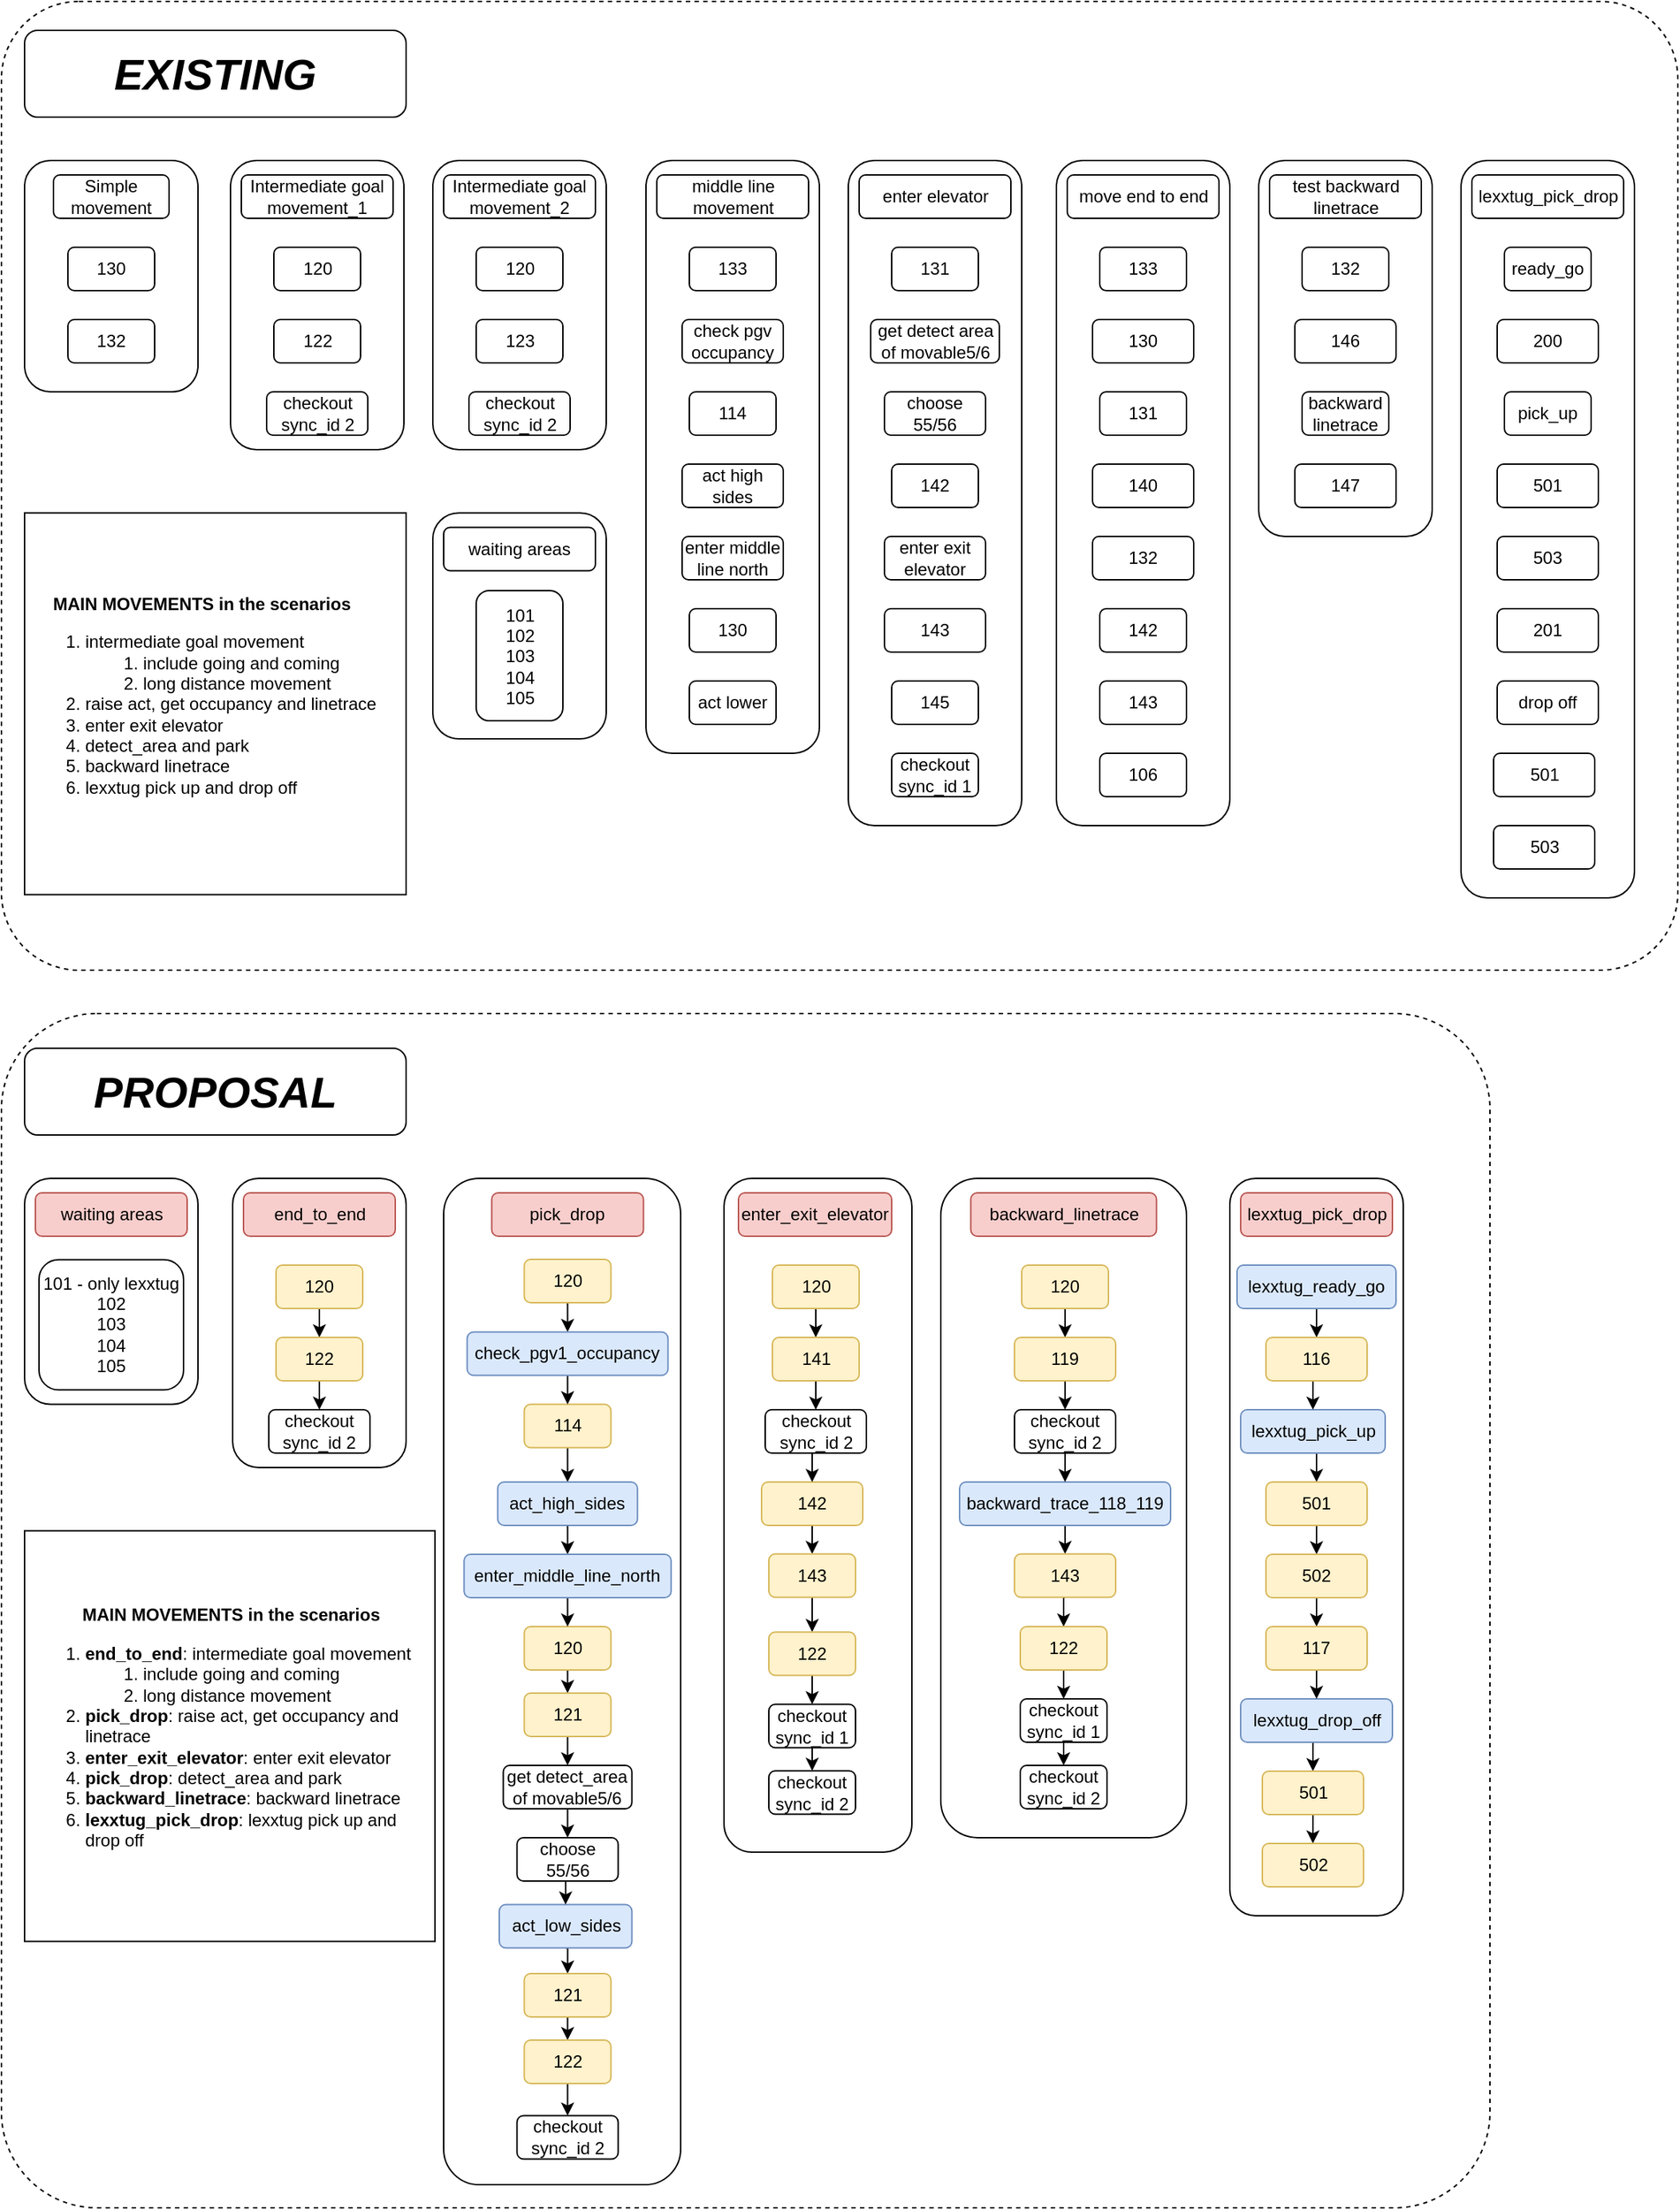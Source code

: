 <mxfile version="24.4.3" type="github">
  <diagram name="Page-1" id="5bSXYN2U-99hKogTW9Im">
    <mxGraphModel dx="1434" dy="1886" grid="1" gridSize="10" guides="1" tooltips="1" connect="1" arrows="1" fold="1" page="1" pageScale="1" pageWidth="850" pageHeight="1100" math="0" shadow="0">
      <root>
        <mxCell id="0" />
        <mxCell id="1" parent="0" />
        <mxCell id="Y1CMa8lW1xbxOv6bXZh0-143" value="" style="rounded=1;whiteSpace=wrap;html=1;arcSize=8;fillColor=none;dashed=1;" parent="1" vertex="1">
          <mxGeometry x="10" y="630" width="1030" height="826" as="geometry" />
        </mxCell>
        <mxCell id="Y1CMa8lW1xbxOv6bXZh0-142" value="" style="rounded=1;whiteSpace=wrap;html=1;arcSize=8;fillColor=none;dashed=1;" parent="1" vertex="1">
          <mxGeometry x="10" y="-70" width="1160" height="670" as="geometry" />
        </mxCell>
        <mxCell id="Y1CMa8lW1xbxOv6bXZh0-1" value="" style="rounded=1;whiteSpace=wrap;html=1;" parent="1" vertex="1">
          <mxGeometry x="26" y="40" width="120" height="160" as="geometry" />
        </mxCell>
        <mxCell id="Y1CMa8lW1xbxOv6bXZh0-2" value="130" style="rounded=1;whiteSpace=wrap;html=1;" parent="1" vertex="1">
          <mxGeometry x="56" y="100" width="60" height="30" as="geometry" />
        </mxCell>
        <mxCell id="Y1CMa8lW1xbxOv6bXZh0-3" value="Simple movement" style="rounded=1;whiteSpace=wrap;html=1;" parent="1" vertex="1">
          <mxGeometry x="46" y="50" width="80" height="30" as="geometry" />
        </mxCell>
        <mxCell id="Y1CMa8lW1xbxOv6bXZh0-4" value="132" style="rounded=1;whiteSpace=wrap;html=1;" parent="1" vertex="1">
          <mxGeometry x="56" y="150" width="60" height="30" as="geometry" />
        </mxCell>
        <mxCell id="Y1CMa8lW1xbxOv6bXZh0-5" value="" style="rounded=1;whiteSpace=wrap;html=1;" parent="1" vertex="1">
          <mxGeometry x="168.5" y="40" width="120" height="200" as="geometry" />
        </mxCell>
        <mxCell id="Y1CMa8lW1xbxOv6bXZh0-6" value="120" style="rounded=1;whiteSpace=wrap;html=1;" parent="1" vertex="1">
          <mxGeometry x="198.5" y="100" width="60" height="30" as="geometry" />
        </mxCell>
        <mxCell id="Y1CMa8lW1xbxOv6bXZh0-7" value="Intermediate goal movement_1" style="rounded=1;whiteSpace=wrap;html=1;" parent="1" vertex="1">
          <mxGeometry x="176" y="50" width="105" height="30" as="geometry" />
        </mxCell>
        <mxCell id="Y1CMa8lW1xbxOv6bXZh0-8" value="122" style="rounded=1;whiteSpace=wrap;html=1;" parent="1" vertex="1">
          <mxGeometry x="198.5" y="150" width="60" height="30" as="geometry" />
        </mxCell>
        <mxCell id="Y1CMa8lW1xbxOv6bXZh0-9" value="checkout sync_id 2" style="rounded=1;whiteSpace=wrap;html=1;" parent="1" vertex="1">
          <mxGeometry x="193.5" y="200" width="70" height="30" as="geometry" />
        </mxCell>
        <mxCell id="Y1CMa8lW1xbxOv6bXZh0-19" value="" style="rounded=1;whiteSpace=wrap;html=1;" parent="1" vertex="1">
          <mxGeometry x="308.5" y="40" width="120" height="200" as="geometry" />
        </mxCell>
        <mxCell id="Y1CMa8lW1xbxOv6bXZh0-20" value="120" style="rounded=1;whiteSpace=wrap;html=1;" parent="1" vertex="1">
          <mxGeometry x="338.5" y="100" width="60" height="30" as="geometry" />
        </mxCell>
        <mxCell id="Y1CMa8lW1xbxOv6bXZh0-21" value="Intermediate goal movement_2" style="rounded=1;whiteSpace=wrap;html=1;" parent="1" vertex="1">
          <mxGeometry x="316" y="50" width="105" height="30" as="geometry" />
        </mxCell>
        <mxCell id="Y1CMa8lW1xbxOv6bXZh0-22" value="123" style="rounded=1;whiteSpace=wrap;html=1;" parent="1" vertex="1">
          <mxGeometry x="338.5" y="150" width="60" height="30" as="geometry" />
        </mxCell>
        <mxCell id="Y1CMa8lW1xbxOv6bXZh0-23" value="checkout sync_id 2" style="rounded=1;whiteSpace=wrap;html=1;" parent="1" vertex="1">
          <mxGeometry x="333.5" y="200" width="70" height="30" as="geometry" />
        </mxCell>
        <mxCell id="Y1CMa8lW1xbxOv6bXZh0-24" value="" style="rounded=1;whiteSpace=wrap;html=1;" parent="1" vertex="1">
          <mxGeometry x="456" y="40" width="120" height="410" as="geometry" />
        </mxCell>
        <mxCell id="Y1CMa8lW1xbxOv6bXZh0-25" value="133" style="rounded=1;whiteSpace=wrap;html=1;" parent="1" vertex="1">
          <mxGeometry x="486" y="100" width="60" height="30" as="geometry" />
        </mxCell>
        <mxCell id="Y1CMa8lW1xbxOv6bXZh0-26" value="middle line movement" style="rounded=1;whiteSpace=wrap;html=1;" parent="1" vertex="1">
          <mxGeometry x="463.5" y="50" width="105" height="30" as="geometry" />
        </mxCell>
        <mxCell id="Y1CMa8lW1xbxOv6bXZh0-27" value="114" style="rounded=1;whiteSpace=wrap;html=1;" parent="1" vertex="1">
          <mxGeometry x="486" y="200" width="60" height="30" as="geometry" />
        </mxCell>
        <mxCell id="Y1CMa8lW1xbxOv6bXZh0-28" value="check pgv occupancy" style="rounded=1;whiteSpace=wrap;html=1;" parent="1" vertex="1">
          <mxGeometry x="481" y="150" width="70" height="30" as="geometry" />
        </mxCell>
        <mxCell id="Y1CMa8lW1xbxOv6bXZh0-29" value="act high sides" style="rounded=1;whiteSpace=wrap;html=1;" parent="1" vertex="1">
          <mxGeometry x="481" y="250" width="70" height="30" as="geometry" />
        </mxCell>
        <mxCell id="Y1CMa8lW1xbxOv6bXZh0-30" value="130" style="rounded=1;whiteSpace=wrap;html=1;" parent="1" vertex="1">
          <mxGeometry x="486" y="350" width="60" height="30" as="geometry" />
        </mxCell>
        <mxCell id="Y1CMa8lW1xbxOv6bXZh0-31" value="enter middle line north" style="rounded=1;whiteSpace=wrap;html=1;" parent="1" vertex="1">
          <mxGeometry x="481" y="300" width="70" height="30" as="geometry" />
        </mxCell>
        <mxCell id="Y1CMa8lW1xbxOv6bXZh0-32" value="act lower" style="rounded=1;whiteSpace=wrap;html=1;" parent="1" vertex="1">
          <mxGeometry x="486" y="400" width="60" height="30" as="geometry" />
        </mxCell>
        <mxCell id="Y1CMa8lW1xbxOv6bXZh0-33" value="" style="rounded=1;whiteSpace=wrap;html=1;" parent="1" vertex="1">
          <mxGeometry x="596" y="40" width="120" height="460" as="geometry" />
        </mxCell>
        <mxCell id="Y1CMa8lW1xbxOv6bXZh0-34" value="131" style="rounded=1;whiteSpace=wrap;html=1;" parent="1" vertex="1">
          <mxGeometry x="626" y="100" width="60" height="30" as="geometry" />
        </mxCell>
        <mxCell id="Y1CMa8lW1xbxOv6bXZh0-35" value="enter elevator" style="rounded=1;whiteSpace=wrap;html=1;" parent="1" vertex="1">
          <mxGeometry x="603.5" y="50" width="105" height="30" as="geometry" />
        </mxCell>
        <mxCell id="Y1CMa8lW1xbxOv6bXZh0-36" value="142" style="rounded=1;whiteSpace=wrap;html=1;" parent="1" vertex="1">
          <mxGeometry x="626" y="250" width="60" height="30" as="geometry" />
        </mxCell>
        <mxCell id="Y1CMa8lW1xbxOv6bXZh0-38" value="enter exit elevator" style="rounded=1;whiteSpace=wrap;html=1;" parent="1" vertex="1">
          <mxGeometry x="621" y="300" width="70" height="30" as="geometry" />
        </mxCell>
        <mxCell id="Y1CMa8lW1xbxOv6bXZh0-39" value="145" style="rounded=1;whiteSpace=wrap;html=1;" parent="1" vertex="1">
          <mxGeometry x="626" y="400" width="60" height="30" as="geometry" />
        </mxCell>
        <mxCell id="Y1CMa8lW1xbxOv6bXZh0-40" value="143" style="rounded=1;whiteSpace=wrap;html=1;" parent="1" vertex="1">
          <mxGeometry x="621" y="350" width="70" height="30" as="geometry" />
        </mxCell>
        <mxCell id="Y1CMa8lW1xbxOv6bXZh0-41" value="checkout&lt;div&gt;sync_id 1&lt;/div&gt;" style="rounded=1;whiteSpace=wrap;html=1;" parent="1" vertex="1">
          <mxGeometry x="626" y="450" width="60" height="30" as="geometry" />
        </mxCell>
        <mxCell id="Y1CMa8lW1xbxOv6bXZh0-47" value="" style="rounded=1;whiteSpace=wrap;html=1;" parent="1" vertex="1">
          <mxGeometry x="740" y="40" width="120" height="460" as="geometry" />
        </mxCell>
        <mxCell id="Y1CMa8lW1xbxOv6bXZh0-48" value="133" style="rounded=1;whiteSpace=wrap;html=1;" parent="1" vertex="1">
          <mxGeometry x="770" y="100" width="60" height="30" as="geometry" />
        </mxCell>
        <mxCell id="Y1CMa8lW1xbxOv6bXZh0-49" value="move end to end" style="rounded=1;whiteSpace=wrap;html=1;" parent="1" vertex="1">
          <mxGeometry x="747.5" y="50" width="105" height="30" as="geometry" />
        </mxCell>
        <mxCell id="Y1CMa8lW1xbxOv6bXZh0-50" value="131" style="rounded=1;whiteSpace=wrap;html=1;" parent="1" vertex="1">
          <mxGeometry x="770" y="200" width="60" height="30" as="geometry" />
        </mxCell>
        <mxCell id="Y1CMa8lW1xbxOv6bXZh0-51" value="130" style="rounded=1;whiteSpace=wrap;html=1;" parent="1" vertex="1">
          <mxGeometry x="765" y="150" width="70" height="30" as="geometry" />
        </mxCell>
        <mxCell id="Y1CMa8lW1xbxOv6bXZh0-52" value="140" style="rounded=1;whiteSpace=wrap;html=1;" parent="1" vertex="1">
          <mxGeometry x="765" y="250" width="70" height="30" as="geometry" />
        </mxCell>
        <mxCell id="Y1CMa8lW1xbxOv6bXZh0-53" value="142" style="rounded=1;whiteSpace=wrap;html=1;" parent="1" vertex="1">
          <mxGeometry x="770" y="350" width="60" height="30" as="geometry" />
        </mxCell>
        <mxCell id="Y1CMa8lW1xbxOv6bXZh0-54" value="132" style="rounded=1;whiteSpace=wrap;html=1;" parent="1" vertex="1">
          <mxGeometry x="765" y="300" width="70" height="30" as="geometry" />
        </mxCell>
        <mxCell id="Y1CMa8lW1xbxOv6bXZh0-55" value="143" style="rounded=1;whiteSpace=wrap;html=1;" parent="1" vertex="1">
          <mxGeometry x="770" y="400" width="60" height="30" as="geometry" />
        </mxCell>
        <mxCell id="Y1CMa8lW1xbxOv6bXZh0-56" value="106" style="rounded=1;whiteSpace=wrap;html=1;" parent="1" vertex="1">
          <mxGeometry x="770" y="450" width="60" height="30" as="geometry" />
        </mxCell>
        <mxCell id="Y1CMa8lW1xbxOv6bXZh0-57" value="" style="rounded=1;whiteSpace=wrap;html=1;" parent="1" vertex="1">
          <mxGeometry x="880" y="40" width="120" height="260" as="geometry" />
        </mxCell>
        <mxCell id="Y1CMa8lW1xbxOv6bXZh0-58" value="132" style="rounded=1;whiteSpace=wrap;html=1;" parent="1" vertex="1">
          <mxGeometry x="910" y="100" width="60" height="30" as="geometry" />
        </mxCell>
        <mxCell id="Y1CMa8lW1xbxOv6bXZh0-59" value="test backward linetrace" style="rounded=1;whiteSpace=wrap;html=1;" parent="1" vertex="1">
          <mxGeometry x="887.5" y="50" width="105" height="30" as="geometry" />
        </mxCell>
        <mxCell id="Y1CMa8lW1xbxOv6bXZh0-60" value="backward linetrace" style="rounded=1;whiteSpace=wrap;html=1;" parent="1" vertex="1">
          <mxGeometry x="910" y="200" width="60" height="30" as="geometry" />
        </mxCell>
        <mxCell id="Y1CMa8lW1xbxOv6bXZh0-61" value="146" style="rounded=1;whiteSpace=wrap;html=1;" parent="1" vertex="1">
          <mxGeometry x="905" y="150" width="70" height="30" as="geometry" />
        </mxCell>
        <mxCell id="Y1CMa8lW1xbxOv6bXZh0-62" value="147" style="rounded=1;whiteSpace=wrap;html=1;" parent="1" vertex="1">
          <mxGeometry x="905" y="250" width="70" height="30" as="geometry" />
        </mxCell>
        <mxCell id="Y1CMa8lW1xbxOv6bXZh0-67" value="" style="rounded=1;whiteSpace=wrap;html=1;" parent="1" vertex="1">
          <mxGeometry x="1020" y="40" width="120" height="510" as="geometry" />
        </mxCell>
        <mxCell id="Y1CMa8lW1xbxOv6bXZh0-68" value="ready_go" style="rounded=1;whiteSpace=wrap;html=1;" parent="1" vertex="1">
          <mxGeometry x="1050" y="100" width="60" height="30" as="geometry" />
        </mxCell>
        <mxCell id="Y1CMa8lW1xbxOv6bXZh0-69" value="lexxtug_pick_drop" style="rounded=1;whiteSpace=wrap;html=1;" parent="1" vertex="1">
          <mxGeometry x="1027.5" y="50" width="105" height="30" as="geometry" />
        </mxCell>
        <mxCell id="Y1CMa8lW1xbxOv6bXZh0-70" value="pick_up" style="rounded=1;whiteSpace=wrap;html=1;" parent="1" vertex="1">
          <mxGeometry x="1050" y="200" width="60" height="30" as="geometry" />
        </mxCell>
        <mxCell id="Y1CMa8lW1xbxOv6bXZh0-71" value="200" style="rounded=1;whiteSpace=wrap;html=1;" parent="1" vertex="1">
          <mxGeometry x="1045" y="150" width="70" height="30" as="geometry" />
        </mxCell>
        <mxCell id="Y1CMa8lW1xbxOv6bXZh0-72" value="501" style="rounded=1;whiteSpace=wrap;html=1;" parent="1" vertex="1">
          <mxGeometry x="1045" y="250" width="70" height="30" as="geometry" />
        </mxCell>
        <mxCell id="Y1CMa8lW1xbxOv6bXZh0-73" value="503" style="rounded=1;whiteSpace=wrap;html=1;" parent="1" vertex="1">
          <mxGeometry x="1045" y="300" width="70" height="30" as="geometry" />
        </mxCell>
        <mxCell id="Y1CMa8lW1xbxOv6bXZh0-74" value="drop off" style="rounded=1;whiteSpace=wrap;html=1;" parent="1" vertex="1">
          <mxGeometry x="1045" y="400" width="70" height="30" as="geometry" />
        </mxCell>
        <mxCell id="Y1CMa8lW1xbxOv6bXZh0-75" value="501" style="rounded=1;whiteSpace=wrap;html=1;" parent="1" vertex="1">
          <mxGeometry x="1042.5" y="450" width="70" height="30" as="geometry" />
        </mxCell>
        <mxCell id="Y1CMa8lW1xbxOv6bXZh0-76" value="201" style="rounded=1;whiteSpace=wrap;html=1;" parent="1" vertex="1">
          <mxGeometry x="1045" y="350" width="70" height="30" as="geometry" />
        </mxCell>
        <mxCell id="Y1CMa8lW1xbxOv6bXZh0-77" value="503" style="rounded=1;whiteSpace=wrap;html=1;" parent="1" vertex="1">
          <mxGeometry x="1042.5" y="500" width="70" height="30" as="geometry" />
        </mxCell>
        <mxCell id="Y1CMa8lW1xbxOv6bXZh0-78" value="&lt;div style=&quot;text-align: center;&quot;&gt;&lt;b&gt;MAIN MOVEMENTS in the scenarios&lt;/b&gt;&lt;/div&gt;&lt;ol&gt;&lt;li&gt;intermediate goal movement&lt;/li&gt;&lt;ol&gt;&lt;li&gt;include going and coming&lt;/li&gt;&lt;li&gt;long distance movement&lt;/li&gt;&lt;/ol&gt;&lt;li&gt;raise act, get occupancy and linetrace&lt;/li&gt;&lt;li&gt;enter exit elevator&lt;/li&gt;&lt;li&gt;detect_area and park&lt;/li&gt;&lt;li&gt;backward linetrace&lt;/li&gt;&lt;li&gt;lexxtug pick up and drop off&lt;/li&gt;&lt;/ol&gt;" style="whiteSpace=wrap;html=1;aspect=fixed;align=left;" parent="1" vertex="1">
          <mxGeometry x="26" y="283.75" width="264" height="264" as="geometry" />
        </mxCell>
        <mxCell id="Y1CMa8lW1xbxOv6bXZh0-83" value="" style="rounded=1;whiteSpace=wrap;html=1;" parent="1" vertex="1">
          <mxGeometry x="170" y="744" width="120" height="200" as="geometry" />
        </mxCell>
        <mxCell id="CmdeKac-b-EZAwpPMAO4-1" style="edgeStyle=orthogonalEdgeStyle;rounded=0;orthogonalLoop=1;jettySize=auto;html=1;exitX=0.5;exitY=1;exitDx=0;exitDy=0;entryX=0.5;entryY=0;entryDx=0;entryDy=0;" edge="1" parent="1" source="Y1CMa8lW1xbxOv6bXZh0-84" target="Y1CMa8lW1xbxOv6bXZh0-86">
          <mxGeometry relative="1" as="geometry" />
        </mxCell>
        <mxCell id="Y1CMa8lW1xbxOv6bXZh0-84" value="120" style="rounded=1;whiteSpace=wrap;html=1;fillColor=#fff2cc;strokeColor=#d6b656;" parent="1" vertex="1">
          <mxGeometry x="200" y="804" width="60" height="30" as="geometry" />
        </mxCell>
        <mxCell id="Y1CMa8lW1xbxOv6bXZh0-85" value="end_to_end" style="rounded=1;whiteSpace=wrap;html=1;fillColor=#f8cecc;strokeColor=#b85450;" parent="1" vertex="1">
          <mxGeometry x="177.5" y="754" width="105" height="30" as="geometry" />
        </mxCell>
        <mxCell id="CmdeKac-b-EZAwpPMAO4-2" style="edgeStyle=orthogonalEdgeStyle;rounded=0;orthogonalLoop=1;jettySize=auto;html=1;exitX=0.5;exitY=1;exitDx=0;exitDy=0;entryX=0.5;entryY=0;entryDx=0;entryDy=0;" edge="1" parent="1" source="Y1CMa8lW1xbxOv6bXZh0-86" target="Y1CMa8lW1xbxOv6bXZh0-87">
          <mxGeometry relative="1" as="geometry" />
        </mxCell>
        <mxCell id="Y1CMa8lW1xbxOv6bXZh0-86" value="122" style="rounded=1;whiteSpace=wrap;html=1;fillColor=#fff2cc;strokeColor=#d6b656;" parent="1" vertex="1">
          <mxGeometry x="200" y="854" width="60" height="30" as="geometry" />
        </mxCell>
        <mxCell id="Y1CMa8lW1xbxOv6bXZh0-87" value="checkout sync_id 2" style="rounded=1;whiteSpace=wrap;html=1;" parent="1" vertex="1">
          <mxGeometry x="195" y="904" width="70" height="30" as="geometry" />
        </mxCell>
        <mxCell id="Y1CMa8lW1xbxOv6bXZh0-93" value="" style="rounded=1;whiteSpace=wrap;html=1;" parent="1" vertex="1">
          <mxGeometry x="316" y="744" width="164" height="696" as="geometry" />
        </mxCell>
        <mxCell id="CmdeKac-b-EZAwpPMAO4-3" style="edgeStyle=orthogonalEdgeStyle;rounded=0;orthogonalLoop=1;jettySize=auto;html=1;exitX=0.5;exitY=1;exitDx=0;exitDy=0;entryX=0.5;entryY=0;entryDx=0;entryDy=0;" edge="1" parent="1" source="Y1CMa8lW1xbxOv6bXZh0-94" target="Y1CMa8lW1xbxOv6bXZh0-97">
          <mxGeometry relative="1" as="geometry" />
        </mxCell>
        <mxCell id="Y1CMa8lW1xbxOv6bXZh0-94" value="120" style="rounded=1;whiteSpace=wrap;html=1;fillColor=#fff2cc;strokeColor=#d6b656;" parent="1" vertex="1">
          <mxGeometry x="371.75" y="800" width="60" height="30" as="geometry" />
        </mxCell>
        <mxCell id="Y1CMa8lW1xbxOv6bXZh0-95" value="pick_drop" style="rounded=1;whiteSpace=wrap;html=1;fillColor=#f8cecc;strokeColor=#b85450;" parent="1" vertex="1">
          <mxGeometry x="349.26" y="754" width="105" height="30" as="geometry" />
        </mxCell>
        <mxCell id="CmdeKac-b-EZAwpPMAO4-5" style="edgeStyle=orthogonalEdgeStyle;rounded=0;orthogonalLoop=1;jettySize=auto;html=1;exitX=0.5;exitY=1;exitDx=0;exitDy=0;entryX=0.5;entryY=0;entryDx=0;entryDy=0;" edge="1" parent="1" source="Y1CMa8lW1xbxOv6bXZh0-96" target="Y1CMa8lW1xbxOv6bXZh0-98">
          <mxGeometry relative="1" as="geometry" />
        </mxCell>
        <mxCell id="Y1CMa8lW1xbxOv6bXZh0-96" value="114" style="rounded=1;whiteSpace=wrap;html=1;fillColor=#fff2cc;strokeColor=#d6b656;" parent="1" vertex="1">
          <mxGeometry x="371.75" y="900.25" width="60" height="30" as="geometry" />
        </mxCell>
        <mxCell id="CmdeKac-b-EZAwpPMAO4-4" style="edgeStyle=orthogonalEdgeStyle;rounded=0;orthogonalLoop=1;jettySize=auto;html=1;exitX=0.5;exitY=1;exitDx=0;exitDy=0;entryX=0.5;entryY=0;entryDx=0;entryDy=0;" edge="1" parent="1" source="Y1CMa8lW1xbxOv6bXZh0-97" target="Y1CMa8lW1xbxOv6bXZh0-96">
          <mxGeometry relative="1" as="geometry" />
        </mxCell>
        <mxCell id="Y1CMa8lW1xbxOv6bXZh0-97" value="check_pgv1_occupancy" style="rounded=1;whiteSpace=wrap;html=1;fillColor=#dae8fc;strokeColor=#6c8ebf;" parent="1" vertex="1">
          <mxGeometry x="332.25" y="850.25" width="139" height="30" as="geometry" />
        </mxCell>
        <mxCell id="CmdeKac-b-EZAwpPMAO4-6" style="edgeStyle=orthogonalEdgeStyle;rounded=0;orthogonalLoop=1;jettySize=auto;html=1;exitX=0.5;exitY=1;exitDx=0;exitDy=0;entryX=0.5;entryY=0;entryDx=0;entryDy=0;" edge="1" parent="1" source="Y1CMa8lW1xbxOv6bXZh0-98" target="Y1CMa8lW1xbxOv6bXZh0-100">
          <mxGeometry relative="1" as="geometry" />
        </mxCell>
        <mxCell id="Y1CMa8lW1xbxOv6bXZh0-98" value="act_high_sides" style="rounded=1;whiteSpace=wrap;html=1;fillColor=#dae8fc;strokeColor=#6c8ebf;" parent="1" vertex="1">
          <mxGeometry x="353.38" y="954" width="96.75" height="30" as="geometry" />
        </mxCell>
        <mxCell id="CmdeKac-b-EZAwpPMAO4-8" style="edgeStyle=orthogonalEdgeStyle;rounded=0;orthogonalLoop=1;jettySize=auto;html=1;exitX=0.5;exitY=1;exitDx=0;exitDy=0;entryX=0.5;entryY=0;entryDx=0;entryDy=0;" edge="1" parent="1" source="Y1CMa8lW1xbxOv6bXZh0-99" target="Y1CMa8lW1xbxOv6bXZh0-162">
          <mxGeometry relative="1" as="geometry" />
        </mxCell>
        <mxCell id="Y1CMa8lW1xbxOv6bXZh0-99" value="120" style="rounded=1;whiteSpace=wrap;html=1;fillColor=#fff2cc;strokeColor=#d6b656;" parent="1" vertex="1">
          <mxGeometry x="371.75" y="1054" width="60" height="30" as="geometry" />
        </mxCell>
        <mxCell id="CmdeKac-b-EZAwpPMAO4-7" style="edgeStyle=orthogonalEdgeStyle;rounded=0;orthogonalLoop=1;jettySize=auto;html=1;exitX=0.5;exitY=1;exitDx=0;exitDy=0;entryX=0.5;entryY=0;entryDx=0;entryDy=0;" edge="1" parent="1" source="Y1CMa8lW1xbxOv6bXZh0-100" target="Y1CMa8lW1xbxOv6bXZh0-99">
          <mxGeometry relative="1" as="geometry" />
        </mxCell>
        <mxCell id="Y1CMa8lW1xbxOv6bXZh0-100" value="enter_middle_line_north" style="rounded=1;whiteSpace=wrap;html=1;fillColor=#dae8fc;strokeColor=#6c8ebf;" parent="1" vertex="1">
          <mxGeometry x="330.13" y="1004" width="143.25" height="30" as="geometry" />
        </mxCell>
        <mxCell id="CmdeKac-b-EZAwpPMAO4-12" style="edgeStyle=orthogonalEdgeStyle;rounded=0;orthogonalLoop=1;jettySize=auto;html=1;exitX=0.5;exitY=1;exitDx=0;exitDy=0;entryX=0.5;entryY=0;entryDx=0;entryDy=0;" edge="1" parent="1" source="Y1CMa8lW1xbxOv6bXZh0-101" target="Y1CMa8lW1xbxOv6bXZh0-157">
          <mxGeometry relative="1" as="geometry" />
        </mxCell>
        <mxCell id="Y1CMa8lW1xbxOv6bXZh0-101" value="act_low_sides" style="rounded=1;whiteSpace=wrap;html=1;fillColor=#dae8fc;strokeColor=#6c8ebf;" parent="1" vertex="1">
          <mxGeometry x="354.5" y="1246.25" width="91.75" height="30" as="geometry" />
        </mxCell>
        <mxCell id="Y1CMa8lW1xbxOv6bXZh0-102" value="" style="rounded=1;whiteSpace=wrap;html=1;" parent="1" vertex="1">
          <mxGeometry x="510" y="744" width="130" height="466" as="geometry" />
        </mxCell>
        <mxCell id="CmdeKac-b-EZAwpPMAO4-17" style="edgeStyle=orthogonalEdgeStyle;rounded=0;orthogonalLoop=1;jettySize=auto;html=1;exitX=0.5;exitY=1;exitDx=0;exitDy=0;entryX=0.5;entryY=0;entryDx=0;entryDy=0;" edge="1" parent="1" source="Y1CMa8lW1xbxOv6bXZh0-103" target="Y1CMa8lW1xbxOv6bXZh0-105">
          <mxGeometry relative="1" as="geometry" />
        </mxCell>
        <mxCell id="Y1CMa8lW1xbxOv6bXZh0-103" value="120" style="rounded=1;whiteSpace=wrap;html=1;fillColor=#fff2cc;strokeColor=#d6b656;" parent="1" vertex="1">
          <mxGeometry x="543.5" y="804" width="60" height="30" as="geometry" />
        </mxCell>
        <mxCell id="Y1CMa8lW1xbxOv6bXZh0-104" value="enter_exit_elevator" style="rounded=1;whiteSpace=wrap;html=1;fillColor=#f8cecc;strokeColor=#b85450;" parent="1" vertex="1">
          <mxGeometry x="520" y="754" width="106" height="30" as="geometry" />
        </mxCell>
        <mxCell id="CmdeKac-b-EZAwpPMAO4-18" style="edgeStyle=orthogonalEdgeStyle;rounded=0;orthogonalLoop=1;jettySize=auto;html=1;exitX=0.5;exitY=1;exitDx=0;exitDy=0;entryX=0.5;entryY=0;entryDx=0;entryDy=0;" edge="1" parent="1" source="Y1CMa8lW1xbxOv6bXZh0-105" target="Y1CMa8lW1xbxOv6bXZh0-165">
          <mxGeometry relative="1" as="geometry" />
        </mxCell>
        <mxCell id="Y1CMa8lW1xbxOv6bXZh0-105" value="141" style="rounded=1;whiteSpace=wrap;html=1;fillColor=#fff2cc;strokeColor=#d6b656;" parent="1" vertex="1">
          <mxGeometry x="543.5" y="854" width="60" height="30" as="geometry" />
        </mxCell>
        <mxCell id="CmdeKac-b-EZAwpPMAO4-20" style="edgeStyle=orthogonalEdgeStyle;rounded=0;orthogonalLoop=1;jettySize=auto;html=1;exitX=0.5;exitY=1;exitDx=0;exitDy=0;entryX=0.5;entryY=0;entryDx=0;entryDy=0;" edge="1" parent="1" source="Y1CMa8lW1xbxOv6bXZh0-107" target="Y1CMa8lW1xbxOv6bXZh0-108">
          <mxGeometry relative="1" as="geometry" />
        </mxCell>
        <mxCell id="Y1CMa8lW1xbxOv6bXZh0-107" value="142" style="rounded=1;whiteSpace=wrap;html=1;fillColor=#fff2cc;strokeColor=#d6b656;" parent="1" vertex="1">
          <mxGeometry x="536" y="954" width="70" height="30" as="geometry" />
        </mxCell>
        <mxCell id="CmdeKac-b-EZAwpPMAO4-21" style="edgeStyle=orthogonalEdgeStyle;rounded=0;orthogonalLoop=1;jettySize=auto;html=1;exitX=0.5;exitY=1;exitDx=0;exitDy=0;entryX=0.5;entryY=0;entryDx=0;entryDy=0;" edge="1" parent="1" source="Y1CMa8lW1xbxOv6bXZh0-108" target="Y1CMa8lW1xbxOv6bXZh0-163">
          <mxGeometry relative="1" as="geometry" />
        </mxCell>
        <mxCell id="Y1CMa8lW1xbxOv6bXZh0-108" value="143" style="rounded=1;whiteSpace=wrap;html=1;fillColor=#fff2cc;strokeColor=#d6b656;" parent="1" vertex="1">
          <mxGeometry x="541" y="1003.75" width="60" height="30" as="geometry" />
        </mxCell>
        <mxCell id="CmdeKac-b-EZAwpPMAO4-11" style="edgeStyle=orthogonalEdgeStyle;rounded=0;orthogonalLoop=1;jettySize=auto;html=1;exitX=0.5;exitY=1;exitDx=0;exitDy=0;entryX=0.5;entryY=0;entryDx=0;entryDy=0;" edge="1" parent="1" source="Y1CMa8lW1xbxOv6bXZh0-109" target="Y1CMa8lW1xbxOv6bXZh0-101">
          <mxGeometry relative="1" as="geometry" />
        </mxCell>
        <mxCell id="Y1CMa8lW1xbxOv6bXZh0-109" value="choose 55/56" style="rounded=1;whiteSpace=wrap;html=1;" parent="1" vertex="1">
          <mxGeometry x="366.75" y="1200" width="70" height="30" as="geometry" />
        </mxCell>
        <mxCell id="CmdeKac-b-EZAwpPMAO4-23" style="edgeStyle=orthogonalEdgeStyle;rounded=0;orthogonalLoop=1;jettySize=auto;html=1;exitX=0.5;exitY=1;exitDx=0;exitDy=0;entryX=0.5;entryY=0;entryDx=0;entryDy=0;" edge="1" parent="1" source="Y1CMa8lW1xbxOv6bXZh0-110" target="Y1CMa8lW1xbxOv6bXZh0-164">
          <mxGeometry relative="1" as="geometry" />
        </mxCell>
        <mxCell id="Y1CMa8lW1xbxOv6bXZh0-110" value="checkout&lt;div&gt;sync_id 1&lt;/div&gt;" style="rounded=1;whiteSpace=wrap;html=1;" parent="1" vertex="1">
          <mxGeometry x="541" y="1107.75" width="60" height="30" as="geometry" />
        </mxCell>
        <mxCell id="Y1CMa8lW1xbxOv6bXZh0-121" value="" style="rounded=1;whiteSpace=wrap;html=1;" parent="1" vertex="1">
          <mxGeometry x="660" y="744" width="170" height="456" as="geometry" />
        </mxCell>
        <mxCell id="CmdeKac-b-EZAwpPMAO4-24" style="edgeStyle=orthogonalEdgeStyle;rounded=0;orthogonalLoop=1;jettySize=auto;html=1;exitX=0.5;exitY=1;exitDx=0;exitDy=0;entryX=0.5;entryY=0;entryDx=0;entryDy=0;" edge="1" parent="1" source="Y1CMa8lW1xbxOv6bXZh0-122" target="Y1CMa8lW1xbxOv6bXZh0-125">
          <mxGeometry relative="1" as="geometry" />
        </mxCell>
        <mxCell id="Y1CMa8lW1xbxOv6bXZh0-122" value="120" style="rounded=1;whiteSpace=wrap;html=1;fillColor=#fff2cc;strokeColor=#d6b656;" parent="1" vertex="1">
          <mxGeometry x="716" y="804" width="60" height="30" as="geometry" />
        </mxCell>
        <mxCell id="Y1CMa8lW1xbxOv6bXZh0-123" value="backward_linetrace" style="rounded=1;whiteSpace=wrap;html=1;fillColor=#f8cecc;strokeColor=#b85450;" parent="1" vertex="1">
          <mxGeometry x="680.75" y="754" width="128.5" height="30" as="geometry" />
        </mxCell>
        <mxCell id="CmdeKac-b-EZAwpPMAO4-27" style="edgeStyle=orthogonalEdgeStyle;rounded=0;orthogonalLoop=1;jettySize=auto;html=1;exitX=0.5;exitY=1;exitDx=0;exitDy=0;entryX=0.5;entryY=0;entryDx=0;entryDy=0;" edge="1" parent="1" source="Y1CMa8lW1xbxOv6bXZh0-124" target="Y1CMa8lW1xbxOv6bXZh0-126">
          <mxGeometry relative="1" as="geometry" />
        </mxCell>
        <mxCell id="Y1CMa8lW1xbxOv6bXZh0-124" value="backward_trace_118_119" style="rounded=1;whiteSpace=wrap;html=1;fillColor=#dae8fc;strokeColor=#6c8ebf;" parent="1" vertex="1">
          <mxGeometry x="673" y="954" width="146" height="30" as="geometry" />
        </mxCell>
        <mxCell id="CmdeKac-b-EZAwpPMAO4-25" style="edgeStyle=orthogonalEdgeStyle;rounded=0;orthogonalLoop=1;jettySize=auto;html=1;exitX=0.5;exitY=1;exitDx=0;exitDy=0;entryX=0.5;entryY=0;entryDx=0;entryDy=0;" edge="1" parent="1" source="Y1CMa8lW1xbxOv6bXZh0-125" target="Y1CMa8lW1xbxOv6bXZh0-166">
          <mxGeometry relative="1" as="geometry" />
        </mxCell>
        <mxCell id="Y1CMa8lW1xbxOv6bXZh0-125" value="119" style="rounded=1;whiteSpace=wrap;html=1;fillColor=#fff2cc;strokeColor=#d6b656;" parent="1" vertex="1">
          <mxGeometry x="711" y="854" width="70" height="30" as="geometry" />
        </mxCell>
        <mxCell id="CmdeKac-b-EZAwpPMAO4-28" style="edgeStyle=orthogonalEdgeStyle;rounded=0;orthogonalLoop=1;jettySize=auto;html=1;exitX=0.5;exitY=1;exitDx=0;exitDy=0;entryX=0.5;entryY=0;entryDx=0;entryDy=0;" edge="1" parent="1" source="Y1CMa8lW1xbxOv6bXZh0-126" target="Y1CMa8lW1xbxOv6bXZh0-167">
          <mxGeometry relative="1" as="geometry" />
        </mxCell>
        <mxCell id="Y1CMa8lW1xbxOv6bXZh0-126" value="143" style="rounded=1;whiteSpace=wrap;html=1;fillColor=#fff2cc;strokeColor=#d6b656;" parent="1" vertex="1">
          <mxGeometry x="711" y="1003.75" width="70" height="30" as="geometry" />
        </mxCell>
        <mxCell id="Y1CMa8lW1xbxOv6bXZh0-127" value="" style="rounded=1;whiteSpace=wrap;html=1;" parent="1" vertex="1">
          <mxGeometry x="860" y="744" width="120" height="510" as="geometry" />
        </mxCell>
        <mxCell id="CmdeKac-b-EZAwpPMAO4-32" style="edgeStyle=orthogonalEdgeStyle;rounded=0;orthogonalLoop=1;jettySize=auto;html=1;exitX=0.5;exitY=1;exitDx=0;exitDy=0;entryX=0.5;entryY=0;entryDx=0;entryDy=0;" edge="1" parent="1" source="Y1CMa8lW1xbxOv6bXZh0-128" target="Y1CMa8lW1xbxOv6bXZh0-131">
          <mxGeometry relative="1" as="geometry" />
        </mxCell>
        <mxCell id="Y1CMa8lW1xbxOv6bXZh0-128" value="lexxtug_ready_go" style="rounded=1;whiteSpace=wrap;html=1;fillColor=#dae8fc;strokeColor=#6c8ebf;" parent="1" vertex="1">
          <mxGeometry x="865" y="804" width="110" height="30" as="geometry" />
        </mxCell>
        <mxCell id="Y1CMa8lW1xbxOv6bXZh0-129" value="lexxtug_pick_drop" style="rounded=1;whiteSpace=wrap;html=1;fillColor=#f8cecc;strokeColor=#b85450;" parent="1" vertex="1">
          <mxGeometry x="867.5" y="754" width="105" height="30" as="geometry" />
        </mxCell>
        <mxCell id="CmdeKac-b-EZAwpPMAO4-34" style="edgeStyle=orthogonalEdgeStyle;rounded=0;orthogonalLoop=1;jettySize=auto;html=1;exitX=0.5;exitY=1;exitDx=0;exitDy=0;entryX=0.5;entryY=0;entryDx=0;entryDy=0;" edge="1" parent="1" source="Y1CMa8lW1xbxOv6bXZh0-130" target="Y1CMa8lW1xbxOv6bXZh0-132">
          <mxGeometry relative="1" as="geometry" />
        </mxCell>
        <mxCell id="Y1CMa8lW1xbxOv6bXZh0-130" value="lexxtug_pick_up" style="rounded=1;whiteSpace=wrap;html=1;fillColor=#dae8fc;strokeColor=#6c8ebf;" parent="1" vertex="1">
          <mxGeometry x="867.5" y="904" width="100" height="30" as="geometry" />
        </mxCell>
        <mxCell id="CmdeKac-b-EZAwpPMAO4-33" style="edgeStyle=orthogonalEdgeStyle;rounded=0;orthogonalLoop=1;jettySize=auto;html=1;exitX=0.5;exitY=1;exitDx=0;exitDy=0;entryX=0.5;entryY=0;entryDx=0;entryDy=0;" edge="1" parent="1" source="Y1CMa8lW1xbxOv6bXZh0-131" target="Y1CMa8lW1xbxOv6bXZh0-130">
          <mxGeometry relative="1" as="geometry" />
        </mxCell>
        <mxCell id="Y1CMa8lW1xbxOv6bXZh0-131" value="116" style="rounded=1;whiteSpace=wrap;html=1;fillColor=#fff2cc;strokeColor=#d6b656;" parent="1" vertex="1">
          <mxGeometry x="885" y="854" width="70" height="30" as="geometry" />
        </mxCell>
        <mxCell id="CmdeKac-b-EZAwpPMAO4-35" style="edgeStyle=orthogonalEdgeStyle;rounded=0;orthogonalLoop=1;jettySize=auto;html=1;exitX=0.5;exitY=1;exitDx=0;exitDy=0;entryX=0.5;entryY=0;entryDx=0;entryDy=0;" edge="1" parent="1" source="Y1CMa8lW1xbxOv6bXZh0-132" target="Y1CMa8lW1xbxOv6bXZh0-133">
          <mxGeometry relative="1" as="geometry" />
        </mxCell>
        <mxCell id="Y1CMa8lW1xbxOv6bXZh0-132" value="501" style="rounded=1;whiteSpace=wrap;html=1;fillColor=#fff2cc;strokeColor=#d6b656;" parent="1" vertex="1">
          <mxGeometry x="885" y="954" width="70" height="30" as="geometry" />
        </mxCell>
        <mxCell id="CmdeKac-b-EZAwpPMAO4-36" style="edgeStyle=orthogonalEdgeStyle;rounded=0;orthogonalLoop=1;jettySize=auto;html=1;exitX=0.5;exitY=1;exitDx=0;exitDy=0;entryX=0.5;entryY=0;entryDx=0;entryDy=0;" edge="1" parent="1" source="Y1CMa8lW1xbxOv6bXZh0-133" target="Y1CMa8lW1xbxOv6bXZh0-136">
          <mxGeometry relative="1" as="geometry" />
        </mxCell>
        <mxCell id="Y1CMa8lW1xbxOv6bXZh0-133" value="502" style="rounded=1;whiteSpace=wrap;html=1;fillColor=#fff2cc;strokeColor=#d6b656;" parent="1" vertex="1">
          <mxGeometry x="885" y="1004" width="70" height="30" as="geometry" />
        </mxCell>
        <mxCell id="CmdeKac-b-EZAwpPMAO4-38" style="edgeStyle=orthogonalEdgeStyle;rounded=0;orthogonalLoop=1;jettySize=auto;html=1;exitX=0.5;exitY=1;exitDx=0;exitDy=0;entryX=0.5;entryY=0;entryDx=0;entryDy=0;" edge="1" parent="1" source="Y1CMa8lW1xbxOv6bXZh0-134" target="Y1CMa8lW1xbxOv6bXZh0-135">
          <mxGeometry relative="1" as="geometry" />
        </mxCell>
        <mxCell id="Y1CMa8lW1xbxOv6bXZh0-134" value="lexxtug_drop_off" style="rounded=1;whiteSpace=wrap;html=1;fillColor=#dae8fc;strokeColor=#6c8ebf;" parent="1" vertex="1">
          <mxGeometry x="867.5" y="1104" width="105" height="30" as="geometry" />
        </mxCell>
        <mxCell id="CmdeKac-b-EZAwpPMAO4-39" style="edgeStyle=orthogonalEdgeStyle;rounded=0;orthogonalLoop=1;jettySize=auto;html=1;exitX=0.5;exitY=1;exitDx=0;exitDy=0;entryX=0.5;entryY=0;entryDx=0;entryDy=0;" edge="1" parent="1" source="Y1CMa8lW1xbxOv6bXZh0-135" target="Y1CMa8lW1xbxOv6bXZh0-137">
          <mxGeometry relative="1" as="geometry" />
        </mxCell>
        <mxCell id="Y1CMa8lW1xbxOv6bXZh0-135" value="501" style="rounded=1;whiteSpace=wrap;html=1;fillColor=#fff2cc;strokeColor=#d6b656;" parent="1" vertex="1">
          <mxGeometry x="882.5" y="1154" width="70" height="30" as="geometry" />
        </mxCell>
        <mxCell id="CmdeKac-b-EZAwpPMAO4-37" style="edgeStyle=orthogonalEdgeStyle;rounded=0;orthogonalLoop=1;jettySize=auto;html=1;exitX=0.5;exitY=1;exitDx=0;exitDy=0;entryX=0.5;entryY=0;entryDx=0;entryDy=0;" edge="1" parent="1" source="Y1CMa8lW1xbxOv6bXZh0-136" target="Y1CMa8lW1xbxOv6bXZh0-134">
          <mxGeometry relative="1" as="geometry" />
        </mxCell>
        <mxCell id="Y1CMa8lW1xbxOv6bXZh0-136" value="117" style="rounded=1;whiteSpace=wrap;html=1;fillColor=#fff2cc;strokeColor=#d6b656;" parent="1" vertex="1">
          <mxGeometry x="885" y="1054" width="70" height="30" as="geometry" />
        </mxCell>
        <mxCell id="Y1CMa8lW1xbxOv6bXZh0-137" value="502" style="rounded=1;whiteSpace=wrap;html=1;fillColor=#fff2cc;strokeColor=#d6b656;" parent="1" vertex="1">
          <mxGeometry x="882.5" y="1204" width="70" height="30" as="geometry" />
        </mxCell>
        <mxCell id="Y1CMa8lW1xbxOv6bXZh0-138" value="&lt;div style=&quot;text-align: center;&quot;&gt;&lt;b&gt;MAIN MOVEMENTS in the scenarios&lt;/b&gt;&lt;/div&gt;&lt;ol&gt;&lt;li&gt;&lt;b&gt;end_to_end&lt;/b&gt;: intermediate goal movement&lt;/li&gt;&lt;ol&gt;&lt;li&gt;include going and coming&lt;/li&gt;&lt;li&gt;long distance movement&lt;/li&gt;&lt;/ol&gt;&lt;li&gt;&lt;b&gt;pick_drop&lt;/b&gt;: raise act, get occupancy and linetrace&lt;/li&gt;&lt;li&gt;&lt;b&gt;enter_exit_elevator&lt;/b&gt;: enter exit elevator&lt;/li&gt;&lt;li&gt;&lt;b&gt;pick_drop&lt;/b&gt;: detect_area and park&lt;/li&gt;&lt;li&gt;&lt;b&gt;backward_linetrace&lt;/b&gt;: backward linetrace&lt;/li&gt;&lt;li&gt;&lt;b&gt;lexxtug_pick_drop&lt;/b&gt;: lexxtug pick up and drop off&lt;/li&gt;&lt;/ol&gt;" style="whiteSpace=wrap;html=1;aspect=fixed;align=left;" parent="1" vertex="1">
          <mxGeometry x="26" y="987.75" width="284" height="284" as="geometry" />
        </mxCell>
        <mxCell id="Y1CMa8lW1xbxOv6bXZh0-139" value="&lt;b&gt;&lt;i&gt;&lt;font style=&quot;font-size: 30px;&quot;&gt;EXISTING&lt;/font&gt;&lt;/i&gt;&lt;/b&gt;" style="rounded=1;whiteSpace=wrap;html=1;" parent="1" vertex="1">
          <mxGeometry x="26" y="-50" width="264" height="60" as="geometry" />
        </mxCell>
        <mxCell id="Y1CMa8lW1xbxOv6bXZh0-141" value="&lt;b&gt;&lt;i&gt;&lt;font style=&quot;font-size: 30px;&quot;&gt;PROPOSAL&lt;/font&gt;&lt;/i&gt;&lt;/b&gt;" style="rounded=1;whiteSpace=wrap;html=1;" parent="1" vertex="1">
          <mxGeometry x="26" y="654" width="264" height="60" as="geometry" />
        </mxCell>
        <mxCell id="Y1CMa8lW1xbxOv6bXZh0-144" value="" style="rounded=1;whiteSpace=wrap;html=1;" parent="1" vertex="1">
          <mxGeometry x="308.5" y="283.75" width="120" height="156.25" as="geometry" />
        </mxCell>
        <mxCell id="Y1CMa8lW1xbxOv6bXZh0-145" value="waiting areas" style="rounded=1;whiteSpace=wrap;html=1;" parent="1" vertex="1">
          <mxGeometry x="316" y="293.75" width="105" height="30" as="geometry" />
        </mxCell>
        <mxCell id="Y1CMa8lW1xbxOv6bXZh0-146" value="101&lt;div&gt;102&lt;/div&gt;&lt;div&gt;103&lt;/div&gt;&lt;div&gt;104&lt;/div&gt;&lt;div&gt;105&lt;/div&gt;" style="rounded=1;whiteSpace=wrap;html=1;" parent="1" vertex="1">
          <mxGeometry x="338.5" y="337.5" width="60" height="90" as="geometry" />
        </mxCell>
        <mxCell id="Y1CMa8lW1xbxOv6bXZh0-150" value="" style="rounded=1;whiteSpace=wrap;html=1;" parent="1" vertex="1">
          <mxGeometry x="26" y="744" width="120" height="156.25" as="geometry" />
        </mxCell>
        <mxCell id="Y1CMa8lW1xbxOv6bXZh0-151" value="101 - only lexxtug&lt;div&gt;102&lt;/div&gt;&lt;div&gt;103&lt;/div&gt;&lt;div&gt;104&lt;/div&gt;&lt;div&gt;105&lt;/div&gt;" style="rounded=1;whiteSpace=wrap;html=1;" parent="1" vertex="1">
          <mxGeometry x="36" y="800.25" width="100" height="90" as="geometry" />
        </mxCell>
        <mxCell id="Y1CMa8lW1xbxOv6bXZh0-152" value="waiting areas" style="rounded=1;whiteSpace=wrap;html=1;fillColor=#f8cecc;strokeColor=#b85450;" parent="1" vertex="1">
          <mxGeometry x="33.5" y="754" width="105" height="30" as="geometry" />
        </mxCell>
        <mxCell id="CmdeKac-b-EZAwpPMAO4-10" style="edgeStyle=orthogonalEdgeStyle;rounded=0;orthogonalLoop=1;jettySize=auto;html=1;exitX=0.5;exitY=1;exitDx=0;exitDy=0;entryX=0.5;entryY=0;entryDx=0;entryDy=0;" edge="1" parent="1" source="Y1CMa8lW1xbxOv6bXZh0-153" target="Y1CMa8lW1xbxOv6bXZh0-109">
          <mxGeometry relative="1" as="geometry" />
        </mxCell>
        <mxCell id="Y1CMa8lW1xbxOv6bXZh0-153" value="get detect_area of movable5/6" style="rounded=1;whiteSpace=wrap;html=1;" parent="1" vertex="1">
          <mxGeometry x="357.25" y="1150" width="89" height="30" as="geometry" />
        </mxCell>
        <mxCell id="Y1CMa8lW1xbxOv6bXZh0-154" value="choose 55/56" style="rounded=1;whiteSpace=wrap;html=1;" parent="1" vertex="1">
          <mxGeometry x="621" y="200" width="70" height="30" as="geometry" />
        </mxCell>
        <mxCell id="Y1CMa8lW1xbxOv6bXZh0-155" value="get detect area of movable5/6" style="rounded=1;whiteSpace=wrap;html=1;" parent="1" vertex="1">
          <mxGeometry x="611.5" y="150" width="89" height="30" as="geometry" />
        </mxCell>
        <mxCell id="CmdeKac-b-EZAwpPMAO4-13" style="edgeStyle=orthogonalEdgeStyle;rounded=0;orthogonalLoop=1;jettySize=auto;html=1;exitX=0.5;exitY=1;exitDx=0;exitDy=0;entryX=0.5;entryY=0;entryDx=0;entryDy=0;" edge="1" parent="1" source="Y1CMa8lW1xbxOv6bXZh0-157" target="Y1CMa8lW1xbxOv6bXZh0-158">
          <mxGeometry relative="1" as="geometry" />
        </mxCell>
        <mxCell id="Y1CMa8lW1xbxOv6bXZh0-157" value="121" style="rounded=1;whiteSpace=wrap;html=1;fillColor=#fff2cc;strokeColor=#d6b656;" parent="1" vertex="1">
          <mxGeometry x="371.75" y="1294" width="60" height="30" as="geometry" />
        </mxCell>
        <mxCell id="CmdeKac-b-EZAwpPMAO4-14" style="edgeStyle=orthogonalEdgeStyle;rounded=0;orthogonalLoop=1;jettySize=auto;html=1;exitX=0.5;exitY=1;exitDx=0;exitDy=0;entryX=0.5;entryY=0;entryDx=0;entryDy=0;" edge="1" parent="1" source="Y1CMa8lW1xbxOv6bXZh0-158" target="Y1CMa8lW1xbxOv6bXZh0-159">
          <mxGeometry relative="1" as="geometry" />
        </mxCell>
        <mxCell id="Y1CMa8lW1xbxOv6bXZh0-158" value="122" style="rounded=1;whiteSpace=wrap;html=1;fillColor=#fff2cc;strokeColor=#d6b656;" parent="1" vertex="1">
          <mxGeometry x="371.75" y="1340" width="60" height="30" as="geometry" />
        </mxCell>
        <mxCell id="Y1CMa8lW1xbxOv6bXZh0-159" value="checkout sync_id 2" style="rounded=1;whiteSpace=wrap;html=1;" parent="1" vertex="1">
          <mxGeometry x="366.75" y="1392.25" width="70" height="30" as="geometry" />
        </mxCell>
        <mxCell id="CmdeKac-b-EZAwpPMAO4-9" style="edgeStyle=orthogonalEdgeStyle;rounded=0;orthogonalLoop=1;jettySize=auto;html=1;exitX=0.5;exitY=1;exitDx=0;exitDy=0;entryX=0.5;entryY=0;entryDx=0;entryDy=0;" edge="1" parent="1" source="Y1CMa8lW1xbxOv6bXZh0-162" target="Y1CMa8lW1xbxOv6bXZh0-153">
          <mxGeometry relative="1" as="geometry" />
        </mxCell>
        <mxCell id="Y1CMa8lW1xbxOv6bXZh0-162" value="121" style="rounded=1;whiteSpace=wrap;html=1;fillColor=#fff2cc;strokeColor=#d6b656;" parent="1" vertex="1">
          <mxGeometry x="371.75" y="1100" width="60" height="30" as="geometry" />
        </mxCell>
        <mxCell id="CmdeKac-b-EZAwpPMAO4-22" style="edgeStyle=orthogonalEdgeStyle;rounded=0;orthogonalLoop=1;jettySize=auto;html=1;exitX=0.5;exitY=1;exitDx=0;exitDy=0;entryX=0.5;entryY=0;entryDx=0;entryDy=0;" edge="1" parent="1" source="Y1CMa8lW1xbxOv6bXZh0-163" target="Y1CMa8lW1xbxOv6bXZh0-110">
          <mxGeometry relative="1" as="geometry" />
        </mxCell>
        <mxCell id="Y1CMa8lW1xbxOv6bXZh0-163" value="122" style="rounded=1;whiteSpace=wrap;html=1;fillColor=#fff2cc;strokeColor=#d6b656;" parent="1" vertex="1">
          <mxGeometry x="541" y="1057.75" width="60" height="30" as="geometry" />
        </mxCell>
        <mxCell id="Y1CMa8lW1xbxOv6bXZh0-164" value="checkout&lt;div&gt;sync_id 2&lt;/div&gt;" style="rounded=1;whiteSpace=wrap;html=1;" parent="1" vertex="1">
          <mxGeometry x="541" y="1153.75" width="60" height="30" as="geometry" />
        </mxCell>
        <mxCell id="CmdeKac-b-EZAwpPMAO4-19" style="edgeStyle=orthogonalEdgeStyle;rounded=0;orthogonalLoop=1;jettySize=auto;html=1;exitX=0.5;exitY=1;exitDx=0;exitDy=0;entryX=0.5;entryY=0;entryDx=0;entryDy=0;" edge="1" parent="1" source="Y1CMa8lW1xbxOv6bXZh0-165" target="Y1CMa8lW1xbxOv6bXZh0-107">
          <mxGeometry relative="1" as="geometry" />
        </mxCell>
        <mxCell id="Y1CMa8lW1xbxOv6bXZh0-165" value="checkout sync_id 2" style="rounded=1;whiteSpace=wrap;html=1;" parent="1" vertex="1">
          <mxGeometry x="538.5" y="904" width="70" height="30" as="geometry" />
        </mxCell>
        <mxCell id="CmdeKac-b-EZAwpPMAO4-26" style="edgeStyle=orthogonalEdgeStyle;rounded=0;orthogonalLoop=1;jettySize=auto;html=1;exitX=0.5;exitY=1;exitDx=0;exitDy=0;entryX=0.5;entryY=0;entryDx=0;entryDy=0;" edge="1" parent="1" source="Y1CMa8lW1xbxOv6bXZh0-166" target="Y1CMa8lW1xbxOv6bXZh0-124">
          <mxGeometry relative="1" as="geometry" />
        </mxCell>
        <mxCell id="Y1CMa8lW1xbxOv6bXZh0-166" value="checkout sync_id 2" style="rounded=1;whiteSpace=wrap;html=1;" parent="1" vertex="1">
          <mxGeometry x="711" y="904" width="70" height="30" as="geometry" />
        </mxCell>
        <mxCell id="CmdeKac-b-EZAwpPMAO4-29" style="edgeStyle=orthogonalEdgeStyle;rounded=0;orthogonalLoop=1;jettySize=auto;html=1;exitX=0.5;exitY=1;exitDx=0;exitDy=0;entryX=0.5;entryY=0;entryDx=0;entryDy=0;" edge="1" parent="1" source="Y1CMa8lW1xbxOv6bXZh0-167" target="Y1CMa8lW1xbxOv6bXZh0-168">
          <mxGeometry relative="1" as="geometry" />
        </mxCell>
        <mxCell id="Y1CMa8lW1xbxOv6bXZh0-167" value="122" style="rounded=1;whiteSpace=wrap;html=1;fillColor=#fff2cc;strokeColor=#d6b656;" parent="1" vertex="1">
          <mxGeometry x="715" y="1054" width="60" height="30" as="geometry" />
        </mxCell>
        <mxCell id="CmdeKac-b-EZAwpPMAO4-30" style="edgeStyle=orthogonalEdgeStyle;rounded=0;orthogonalLoop=1;jettySize=auto;html=1;exitX=0.5;exitY=1;exitDx=0;exitDy=0;entryX=0.5;entryY=0;entryDx=0;entryDy=0;" edge="1" parent="1" source="Y1CMa8lW1xbxOv6bXZh0-168" target="Y1CMa8lW1xbxOv6bXZh0-169">
          <mxGeometry relative="1" as="geometry" />
        </mxCell>
        <mxCell id="Y1CMa8lW1xbxOv6bXZh0-168" value="checkout&lt;div&gt;sync_id 1&lt;/div&gt;" style="rounded=1;whiteSpace=wrap;html=1;" parent="1" vertex="1">
          <mxGeometry x="715" y="1104" width="60" height="30" as="geometry" />
        </mxCell>
        <mxCell id="Y1CMa8lW1xbxOv6bXZh0-169" value="checkout&lt;div&gt;sync_id 2&lt;/div&gt;" style="rounded=1;whiteSpace=wrap;html=1;" parent="1" vertex="1">
          <mxGeometry x="715" y="1150" width="60" height="30" as="geometry" />
        </mxCell>
      </root>
    </mxGraphModel>
  </diagram>
</mxfile>

